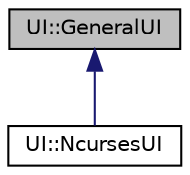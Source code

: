 digraph "UI::GeneralUI"
{
 // LATEX_PDF_SIZE
  edge [fontname="Helvetica",fontsize="10",labelfontname="Helvetica",labelfontsize="10"];
  node [fontname="Helvetica",fontsize="10",shape=record];
  Node1 [label="UI::GeneralUI",height=0.2,width=0.4,color="black", fillcolor="grey75", style="filled", fontcolor="black",tooltip="UIの抽象基底クラス"];
  Node1 -> Node2 [dir="back",color="midnightblue",fontsize="10",style="solid"];
  Node2 [label="UI::NcursesUI",height=0.2,width=0.4,color="black", fillcolor="white", style="filled",URL="$classUI_1_1NcursesUI.html",tooltip="ncursesライブラリをラップしたUIクラス"];
}
